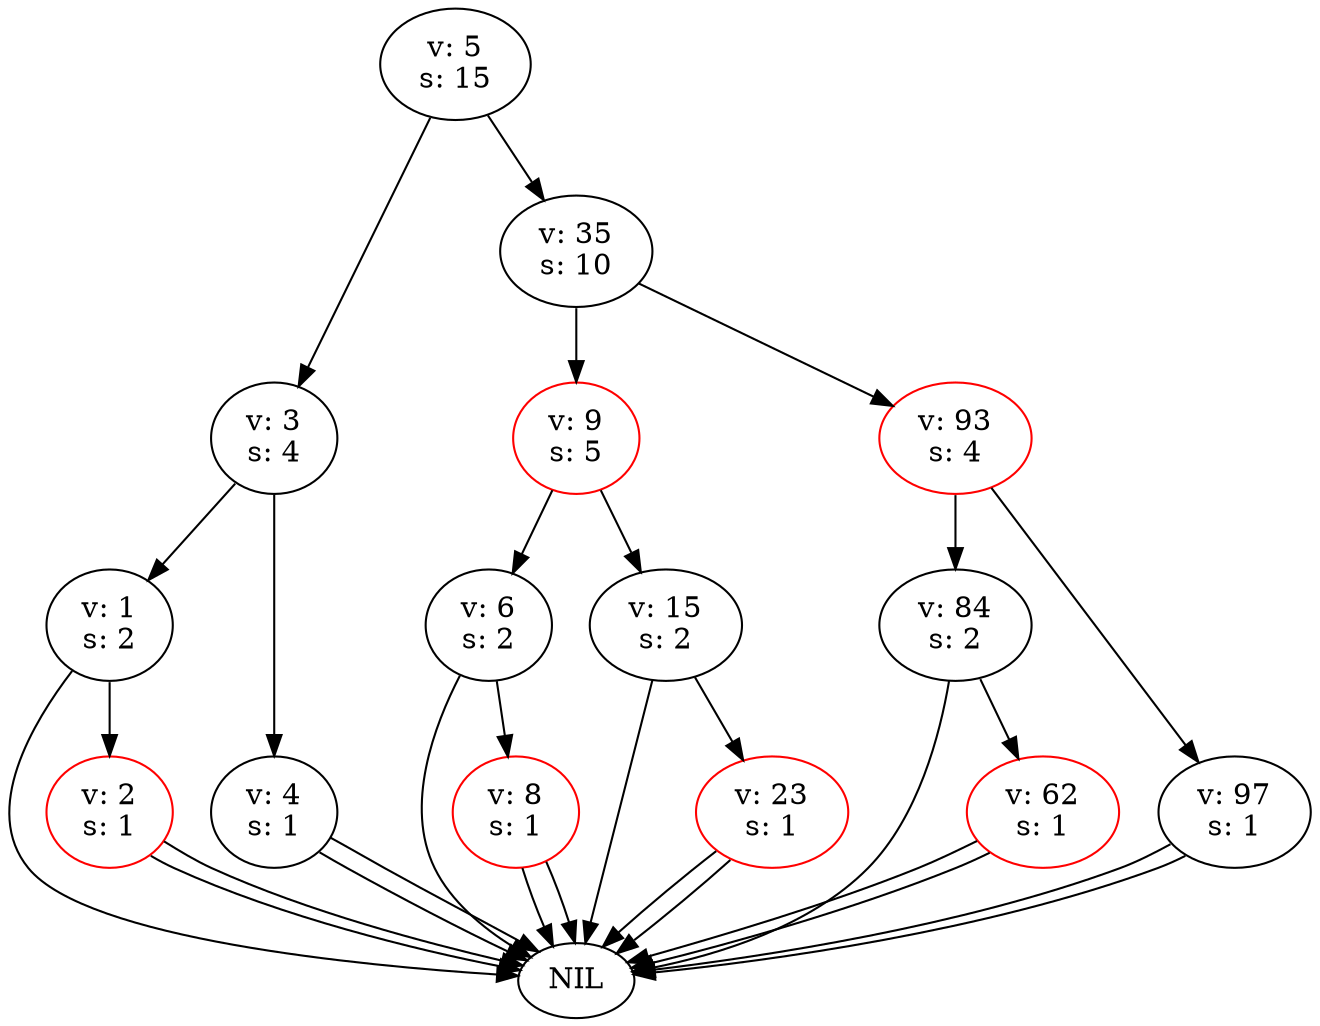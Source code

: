 digraph T {
	4 [color="black", label="v: 5\ns: 15"];
	4 -> 2;
	2 [color="black", label="v: 3\ns: 4"];
	2 -> 0;
	0 [color="black", label="v: 1\ns: 2"];
	0 -> -1;
	-1 [color="black", label="NIL"];
	0 -> 1;
	1 [color="red", label="v: 2\ns: 1"];
	1 -> -1;
	-1 [color="black", label="NIL"];
	1 -> -1;
	-1 [color="black", label="NIL"];
	2 -> 3;
	3 [color="black", label="v: 4\ns: 1"];
	3 -> -1;
	-1 [color="black", label="NIL"];
	3 -> -1;
	-1 [color="black", label="NIL"];
	4 -> 10;
	10 [color="black", label="v: 35\ns: 10"];
	10 -> 7;
	7 [color="red", label="v: 9\ns: 5"];
	7 -> 5;
	5 [color="black", label="v: 6\ns: 2"];
	5 -> -1;
	-1 [color="black", label="NIL"];
	5 -> 6;
	6 [color="red", label="v: 8\ns: 1"];
	6 -> -1;
	-1 [color="black", label="NIL"];
	6 -> -1;
	-1 [color="black", label="NIL"];
	7 -> 8;
	8 [color="black", label="v: 15\ns: 2"];
	8 -> -1;
	-1 [color="black", label="NIL"];
	8 -> 9;
	9 [color="red", label="v: 23\ns: 1"];
	9 -> -1;
	-1 [color="black", label="NIL"];
	9 -> -1;
	-1 [color="black", label="NIL"];
	10 -> 13;
	13 [color="red", label="v: 93\ns: 4"];
	13 -> 12;
	12 [color="black", label="v: 84\ns: 2"];
	12 -> 11;
	11 [color="red", label="v: 62\ns: 1"];
	11 -> -1;
	-1 [color="black", label="NIL"];
	11 -> -1;
	-1 [color="black", label="NIL"];
	12 -> -1;
	-1 [color="black", label="NIL"];
	13 -> 14;
	14 [color="black", label="v: 97\ns: 1"];
	14 -> -1;
	-1 [color="black", label="NIL"];
	14 -> -1;
	-1 [color="black", label="NIL"];
}